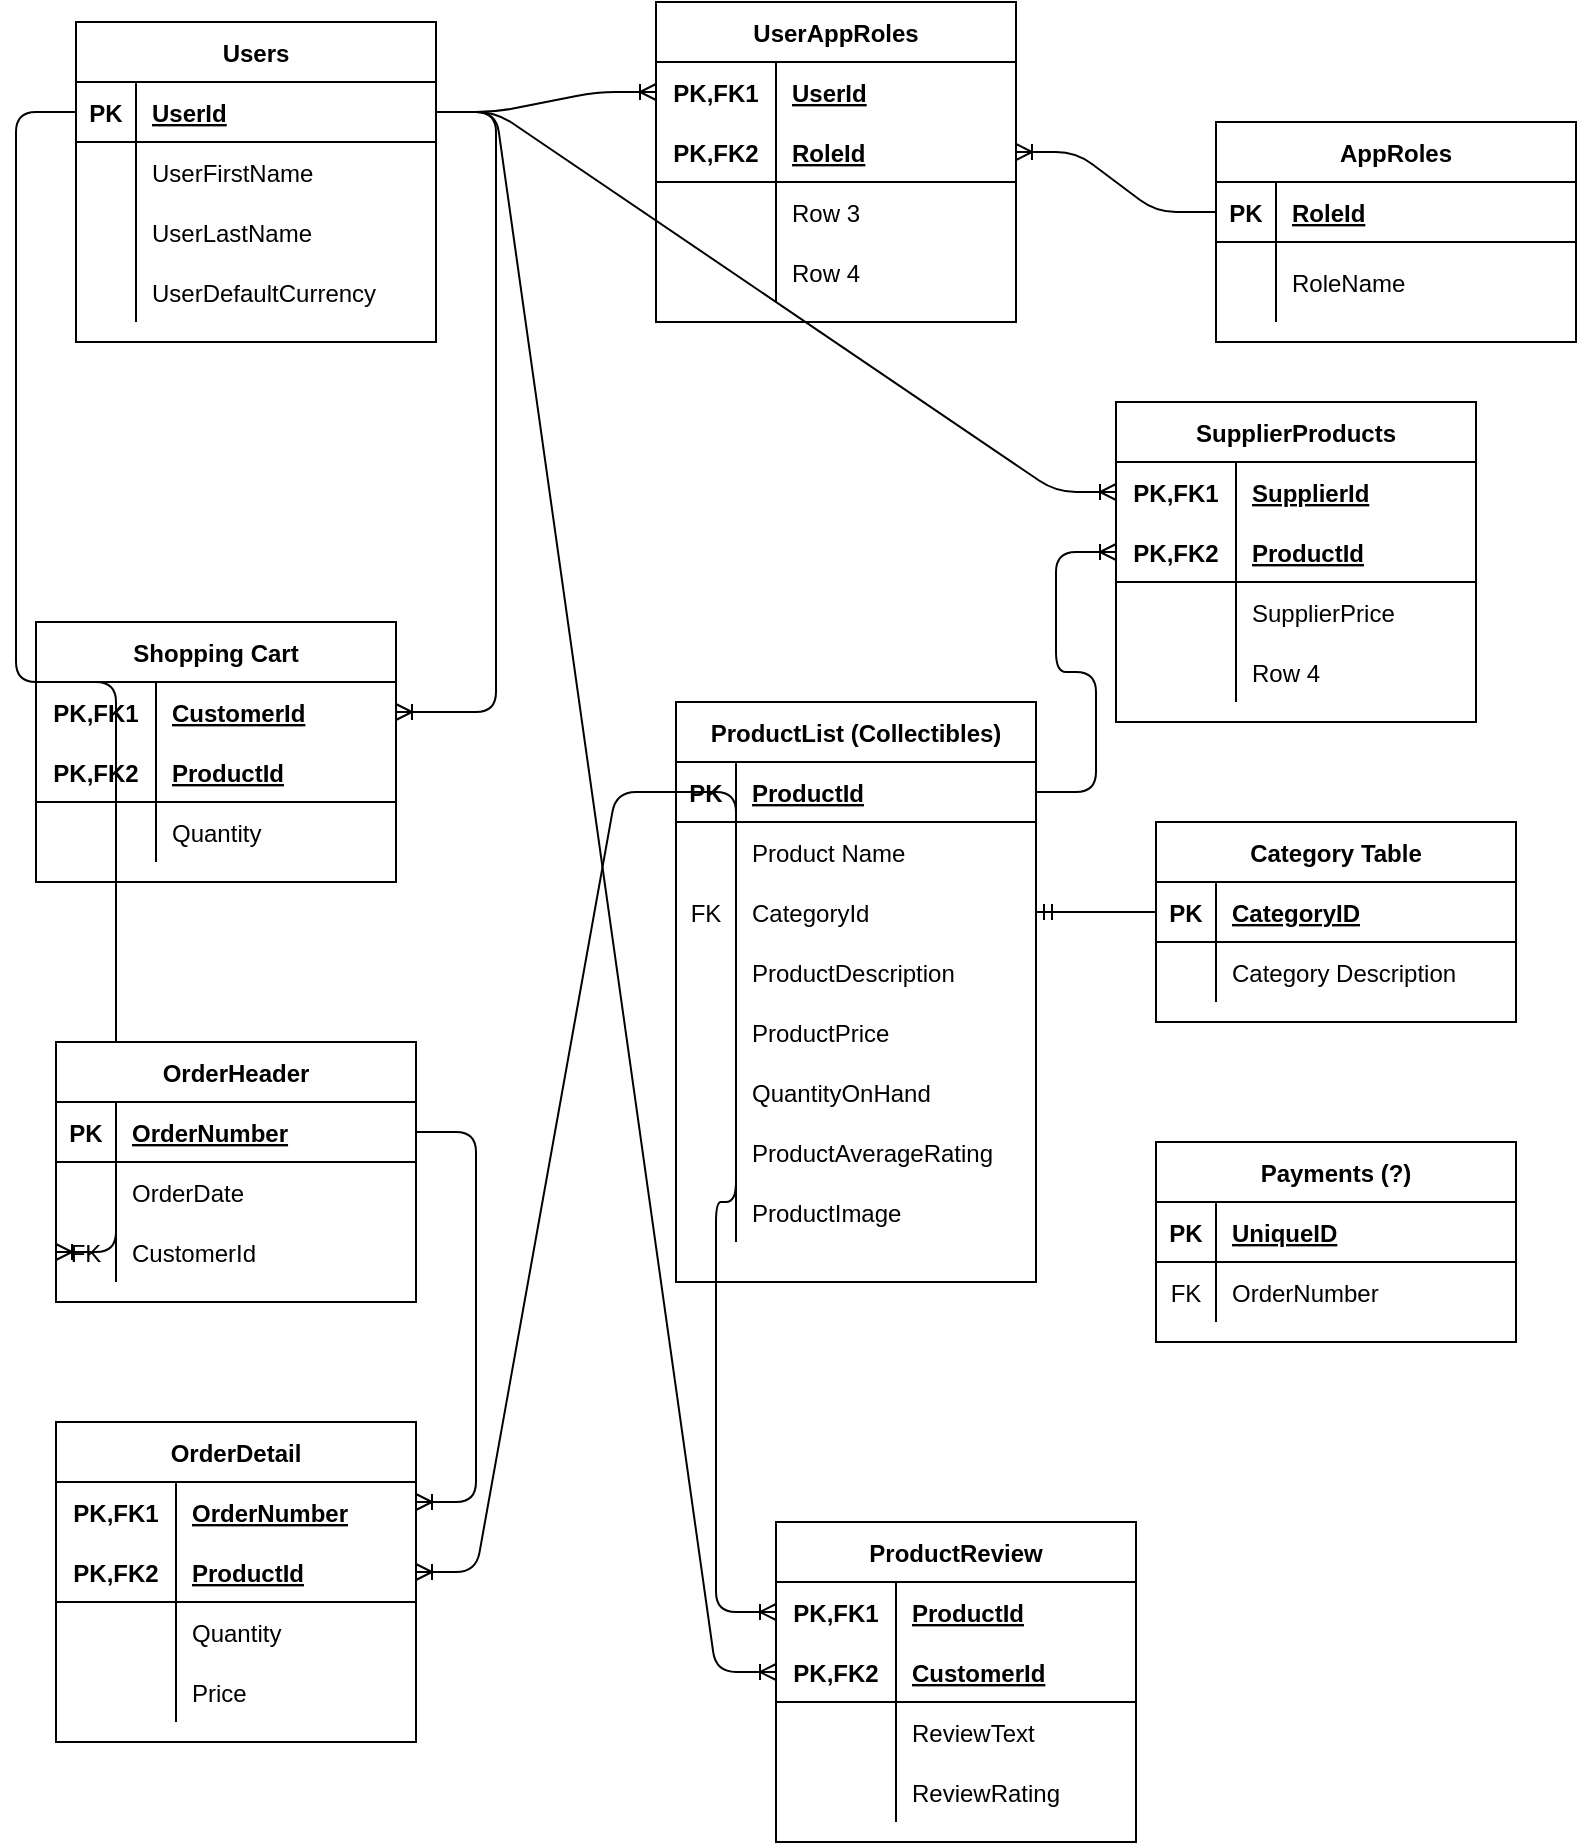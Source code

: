 <mxfile version="14.6.9" type="github">
  <diagram id="R2lEEEUBdFMjLlhIrx00" name="Page-1">
    <mxGraphModel dx="1422" dy="743" grid="1" gridSize="10" guides="1" tooltips="1" connect="1" arrows="1" fold="1" page="1" pageScale="1" pageWidth="850" pageHeight="1100" math="0" shadow="0" extFonts="Permanent Marker^https://fonts.googleapis.com/css?family=Permanent+Marker">
      <root>
        <mxCell id="0" />
        <mxCell id="1" parent="0" />
        <mxCell id="NFMaD7DtVsPuEVlDF0jz-237" value="ProductList (Collectibles)" style="shape=table;startSize=30;container=1;collapsible=1;childLayout=tableLayout;fixedRows=1;rowLines=0;fontStyle=1;align=center;resizeLast=1;" vertex="1" parent="1">
          <mxGeometry x="365" y="430" width="180" height="290" as="geometry" />
        </mxCell>
        <mxCell id="NFMaD7DtVsPuEVlDF0jz-238" value="" style="shape=partialRectangle;collapsible=0;dropTarget=0;pointerEvents=0;fillColor=none;top=0;left=0;bottom=1;right=0;points=[[0,0.5],[1,0.5]];portConstraint=eastwest;" vertex="1" parent="NFMaD7DtVsPuEVlDF0jz-237">
          <mxGeometry y="30" width="180" height="30" as="geometry" />
        </mxCell>
        <mxCell id="NFMaD7DtVsPuEVlDF0jz-239" value="PK" style="shape=partialRectangle;connectable=0;fillColor=none;top=0;left=0;bottom=0;right=0;fontStyle=1;overflow=hidden;" vertex="1" parent="NFMaD7DtVsPuEVlDF0jz-238">
          <mxGeometry width="30" height="30" as="geometry" />
        </mxCell>
        <mxCell id="NFMaD7DtVsPuEVlDF0jz-240" value="ProductId" style="shape=partialRectangle;connectable=0;fillColor=none;top=0;left=0;bottom=0;right=0;align=left;spacingLeft=6;fontStyle=5;overflow=hidden;" vertex="1" parent="NFMaD7DtVsPuEVlDF0jz-238">
          <mxGeometry x="30" width="150" height="30" as="geometry" />
        </mxCell>
        <mxCell id="NFMaD7DtVsPuEVlDF0jz-241" value="" style="shape=partialRectangle;collapsible=0;dropTarget=0;pointerEvents=0;fillColor=none;top=0;left=0;bottom=0;right=0;points=[[0,0.5],[1,0.5]];portConstraint=eastwest;" vertex="1" parent="NFMaD7DtVsPuEVlDF0jz-237">
          <mxGeometry y="60" width="180" height="30" as="geometry" />
        </mxCell>
        <mxCell id="NFMaD7DtVsPuEVlDF0jz-242" value="" style="shape=partialRectangle;connectable=0;fillColor=none;top=0;left=0;bottom=0;right=0;editable=1;overflow=hidden;" vertex="1" parent="NFMaD7DtVsPuEVlDF0jz-241">
          <mxGeometry width="30" height="30" as="geometry" />
        </mxCell>
        <mxCell id="NFMaD7DtVsPuEVlDF0jz-243" value="Product Name" style="shape=partialRectangle;connectable=0;fillColor=none;top=0;left=0;bottom=0;right=0;align=left;spacingLeft=6;overflow=hidden;" vertex="1" parent="NFMaD7DtVsPuEVlDF0jz-241">
          <mxGeometry x="30" width="150" height="30" as="geometry" />
        </mxCell>
        <mxCell id="NFMaD7DtVsPuEVlDF0jz-244" value="" style="shape=partialRectangle;collapsible=0;dropTarget=0;pointerEvents=0;fillColor=none;top=0;left=0;bottom=0;right=0;points=[[0,0.5],[1,0.5]];portConstraint=eastwest;" vertex="1" parent="NFMaD7DtVsPuEVlDF0jz-237">
          <mxGeometry y="90" width="180" height="30" as="geometry" />
        </mxCell>
        <mxCell id="NFMaD7DtVsPuEVlDF0jz-245" value="FK" style="shape=partialRectangle;connectable=0;fillColor=none;top=0;left=0;bottom=0;right=0;editable=1;overflow=hidden;" vertex="1" parent="NFMaD7DtVsPuEVlDF0jz-244">
          <mxGeometry width="30" height="30" as="geometry" />
        </mxCell>
        <mxCell id="NFMaD7DtVsPuEVlDF0jz-246" value="CategoryId" style="shape=partialRectangle;connectable=0;fillColor=none;top=0;left=0;bottom=0;right=0;align=left;spacingLeft=6;overflow=hidden;" vertex="1" parent="NFMaD7DtVsPuEVlDF0jz-244">
          <mxGeometry x="30" width="150" height="30" as="geometry" />
        </mxCell>
        <mxCell id="NFMaD7DtVsPuEVlDF0jz-247" value="" style="shape=partialRectangle;collapsible=0;dropTarget=0;pointerEvents=0;fillColor=none;top=0;left=0;bottom=0;right=0;points=[[0,0.5],[1,0.5]];portConstraint=eastwest;" vertex="1" parent="NFMaD7DtVsPuEVlDF0jz-237">
          <mxGeometry y="120" width="180" height="30" as="geometry" />
        </mxCell>
        <mxCell id="NFMaD7DtVsPuEVlDF0jz-248" value="" style="shape=partialRectangle;connectable=0;fillColor=none;top=0;left=0;bottom=0;right=0;editable=1;overflow=hidden;" vertex="1" parent="NFMaD7DtVsPuEVlDF0jz-247">
          <mxGeometry width="30" height="30" as="geometry" />
        </mxCell>
        <mxCell id="NFMaD7DtVsPuEVlDF0jz-249" value="ProductDescription" style="shape=partialRectangle;connectable=0;fillColor=none;top=0;left=0;bottom=0;right=0;align=left;spacingLeft=6;overflow=hidden;" vertex="1" parent="NFMaD7DtVsPuEVlDF0jz-247">
          <mxGeometry x="30" width="150" height="30" as="geometry" />
        </mxCell>
        <mxCell id="NFMaD7DtVsPuEVlDF0jz-250" value="" style="shape=partialRectangle;collapsible=0;dropTarget=0;pointerEvents=0;fillColor=none;top=0;left=0;bottom=0;right=0;points=[[0,0.5],[1,0.5]];portConstraint=eastwest;" vertex="1" parent="NFMaD7DtVsPuEVlDF0jz-237">
          <mxGeometry y="150" width="180" height="30" as="geometry" />
        </mxCell>
        <mxCell id="NFMaD7DtVsPuEVlDF0jz-251" value="" style="shape=partialRectangle;connectable=0;fillColor=none;top=0;left=0;bottom=0;right=0;editable=1;overflow=hidden;" vertex="1" parent="NFMaD7DtVsPuEVlDF0jz-250">
          <mxGeometry width="30" height="30" as="geometry" />
        </mxCell>
        <mxCell id="NFMaD7DtVsPuEVlDF0jz-252" value="ProductPrice" style="shape=partialRectangle;connectable=0;fillColor=none;top=0;left=0;bottom=0;right=0;align=left;spacingLeft=6;overflow=hidden;" vertex="1" parent="NFMaD7DtVsPuEVlDF0jz-250">
          <mxGeometry x="30" width="150" height="30" as="geometry" />
        </mxCell>
        <mxCell id="NFMaD7DtVsPuEVlDF0jz-253" value="" style="shape=partialRectangle;collapsible=0;dropTarget=0;pointerEvents=0;fillColor=none;top=0;left=0;bottom=0;right=0;points=[[0,0.5],[1,0.5]];portConstraint=eastwest;" vertex="1" parent="NFMaD7DtVsPuEVlDF0jz-237">
          <mxGeometry y="180" width="180" height="30" as="geometry" />
        </mxCell>
        <mxCell id="NFMaD7DtVsPuEVlDF0jz-254" value="" style="shape=partialRectangle;connectable=0;fillColor=none;top=0;left=0;bottom=0;right=0;editable=1;overflow=hidden;" vertex="1" parent="NFMaD7DtVsPuEVlDF0jz-253">
          <mxGeometry width="30" height="30" as="geometry" />
        </mxCell>
        <mxCell id="NFMaD7DtVsPuEVlDF0jz-255" value="QuantityOnHand" style="shape=partialRectangle;connectable=0;fillColor=none;top=0;left=0;bottom=0;right=0;align=left;spacingLeft=6;overflow=hidden;" vertex="1" parent="NFMaD7DtVsPuEVlDF0jz-253">
          <mxGeometry x="30" width="150" height="30" as="geometry" />
        </mxCell>
        <mxCell id="NFMaD7DtVsPuEVlDF0jz-256" value="" style="shape=partialRectangle;collapsible=0;dropTarget=0;pointerEvents=0;fillColor=none;top=0;left=0;bottom=0;right=0;points=[[0,0.5],[1,0.5]];portConstraint=eastwest;" vertex="1" parent="NFMaD7DtVsPuEVlDF0jz-237">
          <mxGeometry y="210" width="180" height="30" as="geometry" />
        </mxCell>
        <mxCell id="NFMaD7DtVsPuEVlDF0jz-257" value="" style="shape=partialRectangle;connectable=0;fillColor=none;top=0;left=0;bottom=0;right=0;editable=1;overflow=hidden;" vertex="1" parent="NFMaD7DtVsPuEVlDF0jz-256">
          <mxGeometry width="30" height="30" as="geometry" />
        </mxCell>
        <mxCell id="NFMaD7DtVsPuEVlDF0jz-258" value="ProductAverageRating" style="shape=partialRectangle;connectable=0;fillColor=none;top=0;left=0;bottom=0;right=0;align=left;spacingLeft=6;overflow=hidden;" vertex="1" parent="NFMaD7DtVsPuEVlDF0jz-256">
          <mxGeometry x="30" width="150" height="30" as="geometry" />
        </mxCell>
        <mxCell id="NFMaD7DtVsPuEVlDF0jz-259" value="" style="shape=partialRectangle;collapsible=0;dropTarget=0;pointerEvents=0;fillColor=none;top=0;left=0;bottom=0;right=0;points=[[0,0.5],[1,0.5]];portConstraint=eastwest;" vertex="1" parent="NFMaD7DtVsPuEVlDF0jz-237">
          <mxGeometry y="240" width="180" height="30" as="geometry" />
        </mxCell>
        <mxCell id="NFMaD7DtVsPuEVlDF0jz-260" value="" style="shape=partialRectangle;connectable=0;fillColor=none;top=0;left=0;bottom=0;right=0;editable=1;overflow=hidden;" vertex="1" parent="NFMaD7DtVsPuEVlDF0jz-259">
          <mxGeometry width="30" height="30" as="geometry" />
        </mxCell>
        <mxCell id="NFMaD7DtVsPuEVlDF0jz-261" value="ProductImage" style="shape=partialRectangle;connectable=0;fillColor=none;top=0;left=0;bottom=0;right=0;align=left;spacingLeft=6;overflow=hidden;" vertex="1" parent="NFMaD7DtVsPuEVlDF0jz-259">
          <mxGeometry x="30" width="150" height="30" as="geometry" />
        </mxCell>
        <mxCell id="NFMaD7DtVsPuEVlDF0jz-262" value="Users" style="shape=table;startSize=30;container=1;collapsible=1;childLayout=tableLayout;fixedRows=1;rowLines=0;fontStyle=1;align=center;resizeLast=1;" vertex="1" parent="1">
          <mxGeometry x="65" y="90" width="180" height="160" as="geometry" />
        </mxCell>
        <mxCell id="NFMaD7DtVsPuEVlDF0jz-263" value="" style="shape=partialRectangle;collapsible=0;dropTarget=0;pointerEvents=0;fillColor=none;top=0;left=0;bottom=1;right=0;points=[[0,0.5],[1,0.5]];portConstraint=eastwest;" vertex="1" parent="NFMaD7DtVsPuEVlDF0jz-262">
          <mxGeometry y="30" width="180" height="30" as="geometry" />
        </mxCell>
        <mxCell id="NFMaD7DtVsPuEVlDF0jz-264" value="PK" style="shape=partialRectangle;connectable=0;fillColor=none;top=0;left=0;bottom=0;right=0;fontStyle=1;overflow=hidden;" vertex="1" parent="NFMaD7DtVsPuEVlDF0jz-263">
          <mxGeometry width="30" height="30" as="geometry" />
        </mxCell>
        <mxCell id="NFMaD7DtVsPuEVlDF0jz-265" value="UserId" style="shape=partialRectangle;connectable=0;fillColor=none;top=0;left=0;bottom=0;right=0;align=left;spacingLeft=6;fontStyle=5;overflow=hidden;" vertex="1" parent="NFMaD7DtVsPuEVlDF0jz-263">
          <mxGeometry x="30" width="150" height="30" as="geometry" />
        </mxCell>
        <mxCell id="NFMaD7DtVsPuEVlDF0jz-266" value="" style="shape=partialRectangle;collapsible=0;dropTarget=0;pointerEvents=0;fillColor=none;top=0;left=0;bottom=0;right=0;points=[[0,0.5],[1,0.5]];portConstraint=eastwest;" vertex="1" parent="NFMaD7DtVsPuEVlDF0jz-262">
          <mxGeometry y="60" width="180" height="30" as="geometry" />
        </mxCell>
        <mxCell id="NFMaD7DtVsPuEVlDF0jz-267" value="" style="shape=partialRectangle;connectable=0;fillColor=none;top=0;left=0;bottom=0;right=0;editable=1;overflow=hidden;" vertex="1" parent="NFMaD7DtVsPuEVlDF0jz-266">
          <mxGeometry width="30" height="30" as="geometry" />
        </mxCell>
        <mxCell id="NFMaD7DtVsPuEVlDF0jz-268" value="UserFirstName" style="shape=partialRectangle;connectable=0;fillColor=none;top=0;left=0;bottom=0;right=0;align=left;spacingLeft=6;overflow=hidden;" vertex="1" parent="NFMaD7DtVsPuEVlDF0jz-266">
          <mxGeometry x="30" width="150" height="30" as="geometry" />
        </mxCell>
        <mxCell id="NFMaD7DtVsPuEVlDF0jz-269" value="" style="shape=partialRectangle;collapsible=0;dropTarget=0;pointerEvents=0;fillColor=none;top=0;left=0;bottom=0;right=0;points=[[0,0.5],[1,0.5]];portConstraint=eastwest;" vertex="1" parent="NFMaD7DtVsPuEVlDF0jz-262">
          <mxGeometry y="90" width="180" height="30" as="geometry" />
        </mxCell>
        <mxCell id="NFMaD7DtVsPuEVlDF0jz-270" value="" style="shape=partialRectangle;connectable=0;fillColor=none;top=0;left=0;bottom=0;right=0;editable=1;overflow=hidden;" vertex="1" parent="NFMaD7DtVsPuEVlDF0jz-269">
          <mxGeometry width="30" height="30" as="geometry" />
        </mxCell>
        <mxCell id="NFMaD7DtVsPuEVlDF0jz-271" value="UserLastName" style="shape=partialRectangle;connectable=0;fillColor=none;top=0;left=0;bottom=0;right=0;align=left;spacingLeft=6;overflow=hidden;" vertex="1" parent="NFMaD7DtVsPuEVlDF0jz-269">
          <mxGeometry x="30" width="150" height="30" as="geometry" />
        </mxCell>
        <mxCell id="NFMaD7DtVsPuEVlDF0jz-272" value="" style="shape=partialRectangle;collapsible=0;dropTarget=0;pointerEvents=0;fillColor=none;top=0;left=0;bottom=0;right=0;points=[[0,0.5],[1,0.5]];portConstraint=eastwest;" vertex="1" parent="NFMaD7DtVsPuEVlDF0jz-262">
          <mxGeometry y="120" width="180" height="30" as="geometry" />
        </mxCell>
        <mxCell id="NFMaD7DtVsPuEVlDF0jz-273" value="" style="shape=partialRectangle;connectable=0;fillColor=none;top=0;left=0;bottom=0;right=0;editable=1;overflow=hidden;" vertex="1" parent="NFMaD7DtVsPuEVlDF0jz-272">
          <mxGeometry width="30" height="30" as="geometry" />
        </mxCell>
        <mxCell id="NFMaD7DtVsPuEVlDF0jz-274" value="UserDefaultCurrency" style="shape=partialRectangle;connectable=0;fillColor=none;top=0;left=0;bottom=0;right=0;align=left;spacingLeft=6;overflow=hidden;" vertex="1" parent="NFMaD7DtVsPuEVlDF0jz-272">
          <mxGeometry x="30" width="150" height="30" as="geometry" />
        </mxCell>
        <mxCell id="NFMaD7DtVsPuEVlDF0jz-275" value="Category Table" style="shape=table;startSize=30;container=1;collapsible=1;childLayout=tableLayout;fixedRows=1;rowLines=0;fontStyle=1;align=center;resizeLast=1;" vertex="1" parent="1">
          <mxGeometry x="605" y="490" width="180" height="100" as="geometry" />
        </mxCell>
        <mxCell id="NFMaD7DtVsPuEVlDF0jz-276" value="" style="shape=partialRectangle;collapsible=0;dropTarget=0;pointerEvents=0;fillColor=none;top=0;left=0;bottom=1;right=0;points=[[0,0.5],[1,0.5]];portConstraint=eastwest;" vertex="1" parent="NFMaD7DtVsPuEVlDF0jz-275">
          <mxGeometry y="30" width="180" height="30" as="geometry" />
        </mxCell>
        <mxCell id="NFMaD7DtVsPuEVlDF0jz-277" value="PK" style="shape=partialRectangle;connectable=0;fillColor=none;top=0;left=0;bottom=0;right=0;fontStyle=1;overflow=hidden;" vertex="1" parent="NFMaD7DtVsPuEVlDF0jz-276">
          <mxGeometry width="30" height="30" as="geometry" />
        </mxCell>
        <mxCell id="NFMaD7DtVsPuEVlDF0jz-278" value="CategoryID" style="shape=partialRectangle;connectable=0;fillColor=none;top=0;left=0;bottom=0;right=0;align=left;spacingLeft=6;fontStyle=5;overflow=hidden;" vertex="1" parent="NFMaD7DtVsPuEVlDF0jz-276">
          <mxGeometry x="30" width="150" height="30" as="geometry" />
        </mxCell>
        <mxCell id="NFMaD7DtVsPuEVlDF0jz-279" value="" style="shape=partialRectangle;collapsible=0;dropTarget=0;pointerEvents=0;fillColor=none;top=0;left=0;bottom=0;right=0;points=[[0,0.5],[1,0.5]];portConstraint=eastwest;" vertex="1" parent="NFMaD7DtVsPuEVlDF0jz-275">
          <mxGeometry y="60" width="180" height="30" as="geometry" />
        </mxCell>
        <mxCell id="NFMaD7DtVsPuEVlDF0jz-280" value="" style="shape=partialRectangle;connectable=0;fillColor=none;top=0;left=0;bottom=0;right=0;editable=1;overflow=hidden;" vertex="1" parent="NFMaD7DtVsPuEVlDF0jz-279">
          <mxGeometry width="30" height="30" as="geometry" />
        </mxCell>
        <mxCell id="NFMaD7DtVsPuEVlDF0jz-281" value="Category Description" style="shape=partialRectangle;connectable=0;fillColor=none;top=0;left=0;bottom=0;right=0;align=left;spacingLeft=6;overflow=hidden;" vertex="1" parent="NFMaD7DtVsPuEVlDF0jz-279">
          <mxGeometry x="30" width="150" height="30" as="geometry" />
        </mxCell>
        <mxCell id="NFMaD7DtVsPuEVlDF0jz-282" value="Payments (?)" style="shape=table;startSize=30;container=1;collapsible=1;childLayout=tableLayout;fixedRows=1;rowLines=0;fontStyle=1;align=center;resizeLast=1;" vertex="1" parent="1">
          <mxGeometry x="605" y="650" width="180" height="100" as="geometry" />
        </mxCell>
        <mxCell id="NFMaD7DtVsPuEVlDF0jz-283" value="" style="shape=partialRectangle;collapsible=0;dropTarget=0;pointerEvents=0;fillColor=none;top=0;left=0;bottom=1;right=0;points=[[0,0.5],[1,0.5]];portConstraint=eastwest;" vertex="1" parent="NFMaD7DtVsPuEVlDF0jz-282">
          <mxGeometry y="30" width="180" height="30" as="geometry" />
        </mxCell>
        <mxCell id="NFMaD7DtVsPuEVlDF0jz-284" value="PK" style="shape=partialRectangle;connectable=0;fillColor=none;top=0;left=0;bottom=0;right=0;fontStyle=1;overflow=hidden;" vertex="1" parent="NFMaD7DtVsPuEVlDF0jz-283">
          <mxGeometry width="30" height="30" as="geometry" />
        </mxCell>
        <mxCell id="NFMaD7DtVsPuEVlDF0jz-285" value="UniqueID" style="shape=partialRectangle;connectable=0;fillColor=none;top=0;left=0;bottom=0;right=0;align=left;spacingLeft=6;fontStyle=5;overflow=hidden;" vertex="1" parent="NFMaD7DtVsPuEVlDF0jz-283">
          <mxGeometry x="30" width="150" height="30" as="geometry" />
        </mxCell>
        <mxCell id="NFMaD7DtVsPuEVlDF0jz-286" value="" style="shape=partialRectangle;collapsible=0;dropTarget=0;pointerEvents=0;fillColor=none;top=0;left=0;bottom=0;right=0;points=[[0,0.5],[1,0.5]];portConstraint=eastwest;" vertex="1" parent="NFMaD7DtVsPuEVlDF0jz-282">
          <mxGeometry y="60" width="180" height="30" as="geometry" />
        </mxCell>
        <mxCell id="NFMaD7DtVsPuEVlDF0jz-287" value="FK" style="shape=partialRectangle;connectable=0;fillColor=none;top=0;left=0;bottom=0;right=0;editable=1;overflow=hidden;" vertex="1" parent="NFMaD7DtVsPuEVlDF0jz-286">
          <mxGeometry width="30" height="30" as="geometry" />
        </mxCell>
        <mxCell id="NFMaD7DtVsPuEVlDF0jz-288" value="OrderNumber" style="shape=partialRectangle;connectable=0;fillColor=none;top=0;left=0;bottom=0;right=0;align=left;spacingLeft=6;overflow=hidden;" vertex="1" parent="NFMaD7DtVsPuEVlDF0jz-286">
          <mxGeometry x="30" width="150" height="30" as="geometry" />
        </mxCell>
        <mxCell id="NFMaD7DtVsPuEVlDF0jz-289" value="SupplierProducts" style="shape=table;startSize=30;container=1;collapsible=1;childLayout=tableLayout;fixedRows=1;rowLines=0;fontStyle=1;align=center;resizeLast=1;" vertex="1" parent="1">
          <mxGeometry x="585" y="280" width="180" height="160" as="geometry" />
        </mxCell>
        <mxCell id="NFMaD7DtVsPuEVlDF0jz-290" value="" style="shape=partialRectangle;collapsible=0;dropTarget=0;pointerEvents=0;fillColor=none;top=0;left=0;bottom=0;right=0;points=[[0,0.5],[1,0.5]];portConstraint=eastwest;" vertex="1" parent="NFMaD7DtVsPuEVlDF0jz-289">
          <mxGeometry y="30" width="180" height="30" as="geometry" />
        </mxCell>
        <mxCell id="NFMaD7DtVsPuEVlDF0jz-291" value="PK,FK1" style="shape=partialRectangle;connectable=0;fillColor=none;top=0;left=0;bottom=0;right=0;fontStyle=1;overflow=hidden;" vertex="1" parent="NFMaD7DtVsPuEVlDF0jz-290">
          <mxGeometry width="60" height="30" as="geometry" />
        </mxCell>
        <mxCell id="NFMaD7DtVsPuEVlDF0jz-292" value="SupplierId" style="shape=partialRectangle;connectable=0;fillColor=none;top=0;left=0;bottom=0;right=0;align=left;spacingLeft=6;fontStyle=5;overflow=hidden;" vertex="1" parent="NFMaD7DtVsPuEVlDF0jz-290">
          <mxGeometry x="60" width="120" height="30" as="geometry" />
        </mxCell>
        <mxCell id="NFMaD7DtVsPuEVlDF0jz-293" value="" style="shape=partialRectangle;collapsible=0;dropTarget=0;pointerEvents=0;fillColor=none;top=0;left=0;bottom=1;right=0;points=[[0,0.5],[1,0.5]];portConstraint=eastwest;" vertex="1" parent="NFMaD7DtVsPuEVlDF0jz-289">
          <mxGeometry y="60" width="180" height="30" as="geometry" />
        </mxCell>
        <mxCell id="NFMaD7DtVsPuEVlDF0jz-294" value="PK,FK2" style="shape=partialRectangle;connectable=0;fillColor=none;top=0;left=0;bottom=0;right=0;fontStyle=1;overflow=hidden;" vertex="1" parent="NFMaD7DtVsPuEVlDF0jz-293">
          <mxGeometry width="60" height="30" as="geometry" />
        </mxCell>
        <mxCell id="NFMaD7DtVsPuEVlDF0jz-295" value="ProductId" style="shape=partialRectangle;connectable=0;fillColor=none;top=0;left=0;bottom=0;right=0;align=left;spacingLeft=6;fontStyle=5;overflow=hidden;" vertex="1" parent="NFMaD7DtVsPuEVlDF0jz-293">
          <mxGeometry x="60" width="120" height="30" as="geometry" />
        </mxCell>
        <mxCell id="NFMaD7DtVsPuEVlDF0jz-296" value="" style="shape=partialRectangle;collapsible=0;dropTarget=0;pointerEvents=0;fillColor=none;top=0;left=0;bottom=0;right=0;points=[[0,0.5],[1,0.5]];portConstraint=eastwest;" vertex="1" parent="NFMaD7DtVsPuEVlDF0jz-289">
          <mxGeometry y="90" width="180" height="30" as="geometry" />
        </mxCell>
        <mxCell id="NFMaD7DtVsPuEVlDF0jz-297" value="" style="shape=partialRectangle;connectable=0;fillColor=none;top=0;left=0;bottom=0;right=0;editable=1;overflow=hidden;" vertex="1" parent="NFMaD7DtVsPuEVlDF0jz-296">
          <mxGeometry width="60" height="30" as="geometry" />
        </mxCell>
        <mxCell id="NFMaD7DtVsPuEVlDF0jz-298" value="SupplierPrice" style="shape=partialRectangle;connectable=0;fillColor=none;top=0;left=0;bottom=0;right=0;align=left;spacingLeft=6;overflow=hidden;" vertex="1" parent="NFMaD7DtVsPuEVlDF0jz-296">
          <mxGeometry x="60" width="120" height="30" as="geometry" />
        </mxCell>
        <mxCell id="NFMaD7DtVsPuEVlDF0jz-299" value="" style="shape=partialRectangle;collapsible=0;dropTarget=0;pointerEvents=0;fillColor=none;top=0;left=0;bottom=0;right=0;points=[[0,0.5],[1,0.5]];portConstraint=eastwest;" vertex="1" parent="NFMaD7DtVsPuEVlDF0jz-289">
          <mxGeometry y="120" width="180" height="30" as="geometry" />
        </mxCell>
        <mxCell id="NFMaD7DtVsPuEVlDF0jz-300" value="" style="shape=partialRectangle;connectable=0;fillColor=none;top=0;left=0;bottom=0;right=0;editable=1;overflow=hidden;" vertex="1" parent="NFMaD7DtVsPuEVlDF0jz-299">
          <mxGeometry width="60" height="30" as="geometry" />
        </mxCell>
        <mxCell id="NFMaD7DtVsPuEVlDF0jz-301" value="Row 4" style="shape=partialRectangle;connectable=0;fillColor=none;top=0;left=0;bottom=0;right=0;align=left;spacingLeft=6;overflow=hidden;" vertex="1" parent="NFMaD7DtVsPuEVlDF0jz-299">
          <mxGeometry x="60" width="120" height="30" as="geometry" />
        </mxCell>
        <mxCell id="NFMaD7DtVsPuEVlDF0jz-302" value="Shopping Cart" style="shape=table;startSize=30;container=1;collapsible=1;childLayout=tableLayout;fixedRows=1;rowLines=0;fontStyle=1;align=center;resizeLast=1;" vertex="1" parent="1">
          <mxGeometry x="45" y="390" width="180" height="130" as="geometry" />
        </mxCell>
        <mxCell id="NFMaD7DtVsPuEVlDF0jz-303" value="" style="shape=partialRectangle;collapsible=0;dropTarget=0;pointerEvents=0;fillColor=none;top=0;left=0;bottom=0;right=0;points=[[0,0.5],[1,0.5]];portConstraint=eastwest;" vertex="1" parent="NFMaD7DtVsPuEVlDF0jz-302">
          <mxGeometry y="30" width="180" height="30" as="geometry" />
        </mxCell>
        <mxCell id="NFMaD7DtVsPuEVlDF0jz-304" value="PK,FK1" style="shape=partialRectangle;connectable=0;fillColor=none;top=0;left=0;bottom=0;right=0;fontStyle=1;overflow=hidden;" vertex="1" parent="NFMaD7DtVsPuEVlDF0jz-303">
          <mxGeometry width="60" height="30" as="geometry" />
        </mxCell>
        <mxCell id="NFMaD7DtVsPuEVlDF0jz-305" value="CustomerId" style="shape=partialRectangle;connectable=0;fillColor=none;top=0;left=0;bottom=0;right=0;align=left;spacingLeft=6;fontStyle=5;overflow=hidden;" vertex="1" parent="NFMaD7DtVsPuEVlDF0jz-303">
          <mxGeometry x="60" width="120" height="30" as="geometry" />
        </mxCell>
        <mxCell id="NFMaD7DtVsPuEVlDF0jz-306" value="" style="shape=partialRectangle;collapsible=0;dropTarget=0;pointerEvents=0;fillColor=none;top=0;left=0;bottom=1;right=0;points=[[0,0.5],[1,0.5]];portConstraint=eastwest;" vertex="1" parent="NFMaD7DtVsPuEVlDF0jz-302">
          <mxGeometry y="60" width="180" height="30" as="geometry" />
        </mxCell>
        <mxCell id="NFMaD7DtVsPuEVlDF0jz-307" value="PK,FK2" style="shape=partialRectangle;connectable=0;fillColor=none;top=0;left=0;bottom=0;right=0;fontStyle=1;overflow=hidden;" vertex="1" parent="NFMaD7DtVsPuEVlDF0jz-306">
          <mxGeometry width="60" height="30" as="geometry" />
        </mxCell>
        <mxCell id="NFMaD7DtVsPuEVlDF0jz-308" value="ProductId" style="shape=partialRectangle;connectable=0;fillColor=none;top=0;left=0;bottom=0;right=0;align=left;spacingLeft=6;fontStyle=5;overflow=hidden;" vertex="1" parent="NFMaD7DtVsPuEVlDF0jz-306">
          <mxGeometry x="60" width="120" height="30" as="geometry" />
        </mxCell>
        <mxCell id="NFMaD7DtVsPuEVlDF0jz-309" value="" style="shape=partialRectangle;collapsible=0;dropTarget=0;pointerEvents=0;fillColor=none;top=0;left=0;bottom=0;right=0;points=[[0,0.5],[1,0.5]];portConstraint=eastwest;" vertex="1" parent="NFMaD7DtVsPuEVlDF0jz-302">
          <mxGeometry y="90" width="180" height="30" as="geometry" />
        </mxCell>
        <mxCell id="NFMaD7DtVsPuEVlDF0jz-310" value="" style="shape=partialRectangle;connectable=0;fillColor=none;top=0;left=0;bottom=0;right=0;editable=1;overflow=hidden;" vertex="1" parent="NFMaD7DtVsPuEVlDF0jz-309">
          <mxGeometry width="60" height="30" as="geometry" />
        </mxCell>
        <mxCell id="NFMaD7DtVsPuEVlDF0jz-311" value="Quantity" style="shape=partialRectangle;connectable=0;fillColor=none;top=0;left=0;bottom=0;right=0;align=left;spacingLeft=6;overflow=hidden;" vertex="1" parent="NFMaD7DtVsPuEVlDF0jz-309">
          <mxGeometry x="60" width="120" height="30" as="geometry" />
        </mxCell>
        <mxCell id="NFMaD7DtVsPuEVlDF0jz-312" value="ProductReview" style="shape=table;startSize=30;container=1;collapsible=1;childLayout=tableLayout;fixedRows=1;rowLines=0;fontStyle=1;align=center;resizeLast=1;" vertex="1" parent="1">
          <mxGeometry x="415" y="840" width="180" height="160" as="geometry" />
        </mxCell>
        <mxCell id="NFMaD7DtVsPuEVlDF0jz-313" value="" style="shape=partialRectangle;collapsible=0;dropTarget=0;pointerEvents=0;fillColor=none;top=0;left=0;bottom=0;right=0;points=[[0,0.5],[1,0.5]];portConstraint=eastwest;" vertex="1" parent="NFMaD7DtVsPuEVlDF0jz-312">
          <mxGeometry y="30" width="180" height="30" as="geometry" />
        </mxCell>
        <mxCell id="NFMaD7DtVsPuEVlDF0jz-314" value="PK,FK1" style="shape=partialRectangle;connectable=0;fillColor=none;top=0;left=0;bottom=0;right=0;fontStyle=1;overflow=hidden;" vertex="1" parent="NFMaD7DtVsPuEVlDF0jz-313">
          <mxGeometry width="60" height="30" as="geometry" />
        </mxCell>
        <mxCell id="NFMaD7DtVsPuEVlDF0jz-315" value="ProductId" style="shape=partialRectangle;connectable=0;fillColor=none;top=0;left=0;bottom=0;right=0;align=left;spacingLeft=6;fontStyle=5;overflow=hidden;" vertex="1" parent="NFMaD7DtVsPuEVlDF0jz-313">
          <mxGeometry x="60" width="120" height="30" as="geometry" />
        </mxCell>
        <mxCell id="NFMaD7DtVsPuEVlDF0jz-316" value="" style="shape=partialRectangle;collapsible=0;dropTarget=0;pointerEvents=0;fillColor=none;top=0;left=0;bottom=1;right=0;points=[[0,0.5],[1,0.5]];portConstraint=eastwest;" vertex="1" parent="NFMaD7DtVsPuEVlDF0jz-312">
          <mxGeometry y="60" width="180" height="30" as="geometry" />
        </mxCell>
        <mxCell id="NFMaD7DtVsPuEVlDF0jz-317" value="PK,FK2" style="shape=partialRectangle;connectable=0;fillColor=none;top=0;left=0;bottom=0;right=0;fontStyle=1;overflow=hidden;" vertex="1" parent="NFMaD7DtVsPuEVlDF0jz-316">
          <mxGeometry width="60" height="30" as="geometry" />
        </mxCell>
        <mxCell id="NFMaD7DtVsPuEVlDF0jz-318" value="CustomerId" style="shape=partialRectangle;connectable=0;fillColor=none;top=0;left=0;bottom=0;right=0;align=left;spacingLeft=6;fontStyle=5;overflow=hidden;" vertex="1" parent="NFMaD7DtVsPuEVlDF0jz-316">
          <mxGeometry x="60" width="120" height="30" as="geometry" />
        </mxCell>
        <mxCell id="NFMaD7DtVsPuEVlDF0jz-319" value="" style="shape=partialRectangle;collapsible=0;dropTarget=0;pointerEvents=0;fillColor=none;top=0;left=0;bottom=0;right=0;points=[[0,0.5],[1,0.5]];portConstraint=eastwest;" vertex="1" parent="NFMaD7DtVsPuEVlDF0jz-312">
          <mxGeometry y="90" width="180" height="30" as="geometry" />
        </mxCell>
        <mxCell id="NFMaD7DtVsPuEVlDF0jz-320" value="" style="shape=partialRectangle;connectable=0;fillColor=none;top=0;left=0;bottom=0;right=0;editable=1;overflow=hidden;" vertex="1" parent="NFMaD7DtVsPuEVlDF0jz-319">
          <mxGeometry width="60" height="30" as="geometry" />
        </mxCell>
        <mxCell id="NFMaD7DtVsPuEVlDF0jz-321" value="ReviewText" style="shape=partialRectangle;connectable=0;fillColor=none;top=0;left=0;bottom=0;right=0;align=left;spacingLeft=6;overflow=hidden;" vertex="1" parent="NFMaD7DtVsPuEVlDF0jz-319">
          <mxGeometry x="60" width="120" height="30" as="geometry" />
        </mxCell>
        <mxCell id="NFMaD7DtVsPuEVlDF0jz-322" value="" style="shape=partialRectangle;collapsible=0;dropTarget=0;pointerEvents=0;fillColor=none;top=0;left=0;bottom=0;right=0;points=[[0,0.5],[1,0.5]];portConstraint=eastwest;" vertex="1" parent="NFMaD7DtVsPuEVlDF0jz-312">
          <mxGeometry y="120" width="180" height="30" as="geometry" />
        </mxCell>
        <mxCell id="NFMaD7DtVsPuEVlDF0jz-323" value="" style="shape=partialRectangle;connectable=0;fillColor=none;top=0;left=0;bottom=0;right=0;editable=1;overflow=hidden;" vertex="1" parent="NFMaD7DtVsPuEVlDF0jz-322">
          <mxGeometry width="60" height="30" as="geometry" />
        </mxCell>
        <mxCell id="NFMaD7DtVsPuEVlDF0jz-324" value="ReviewRating" style="shape=partialRectangle;connectable=0;fillColor=none;top=0;left=0;bottom=0;right=0;align=left;spacingLeft=6;overflow=hidden;" vertex="1" parent="NFMaD7DtVsPuEVlDF0jz-322">
          <mxGeometry x="60" width="120" height="30" as="geometry" />
        </mxCell>
        <mxCell id="NFMaD7DtVsPuEVlDF0jz-325" value="UserAppRoles" style="shape=table;startSize=30;container=1;collapsible=1;childLayout=tableLayout;fixedRows=1;rowLines=0;fontStyle=1;align=center;resizeLast=1;" vertex="1" parent="1">
          <mxGeometry x="355" y="80" width="180" height="160" as="geometry" />
        </mxCell>
        <mxCell id="NFMaD7DtVsPuEVlDF0jz-326" value="" style="shape=partialRectangle;collapsible=0;dropTarget=0;pointerEvents=0;fillColor=none;top=0;left=0;bottom=0;right=0;points=[[0,0.5],[1,0.5]];portConstraint=eastwest;" vertex="1" parent="NFMaD7DtVsPuEVlDF0jz-325">
          <mxGeometry y="30" width="180" height="30" as="geometry" />
        </mxCell>
        <mxCell id="NFMaD7DtVsPuEVlDF0jz-327" value="PK,FK1" style="shape=partialRectangle;connectable=0;fillColor=none;top=0;left=0;bottom=0;right=0;fontStyle=1;overflow=hidden;" vertex="1" parent="NFMaD7DtVsPuEVlDF0jz-326">
          <mxGeometry width="60" height="30" as="geometry" />
        </mxCell>
        <mxCell id="NFMaD7DtVsPuEVlDF0jz-328" value="UserId" style="shape=partialRectangle;connectable=0;fillColor=none;top=0;left=0;bottom=0;right=0;align=left;spacingLeft=6;fontStyle=5;overflow=hidden;" vertex="1" parent="NFMaD7DtVsPuEVlDF0jz-326">
          <mxGeometry x="60" width="120" height="30" as="geometry" />
        </mxCell>
        <mxCell id="NFMaD7DtVsPuEVlDF0jz-329" value="" style="shape=partialRectangle;collapsible=0;dropTarget=0;pointerEvents=0;fillColor=none;top=0;left=0;bottom=1;right=0;points=[[0,0.5],[1,0.5]];portConstraint=eastwest;" vertex="1" parent="NFMaD7DtVsPuEVlDF0jz-325">
          <mxGeometry y="60" width="180" height="30" as="geometry" />
        </mxCell>
        <mxCell id="NFMaD7DtVsPuEVlDF0jz-330" value="PK,FK2" style="shape=partialRectangle;connectable=0;fillColor=none;top=0;left=0;bottom=0;right=0;fontStyle=1;overflow=hidden;" vertex="1" parent="NFMaD7DtVsPuEVlDF0jz-329">
          <mxGeometry width="60" height="30" as="geometry" />
        </mxCell>
        <mxCell id="NFMaD7DtVsPuEVlDF0jz-331" value="RoleId" style="shape=partialRectangle;connectable=0;fillColor=none;top=0;left=0;bottom=0;right=0;align=left;spacingLeft=6;fontStyle=5;overflow=hidden;" vertex="1" parent="NFMaD7DtVsPuEVlDF0jz-329">
          <mxGeometry x="60" width="120" height="30" as="geometry" />
        </mxCell>
        <mxCell id="NFMaD7DtVsPuEVlDF0jz-332" value="" style="shape=partialRectangle;collapsible=0;dropTarget=0;pointerEvents=0;fillColor=none;top=0;left=0;bottom=0;right=0;points=[[0,0.5],[1,0.5]];portConstraint=eastwest;" vertex="1" parent="NFMaD7DtVsPuEVlDF0jz-325">
          <mxGeometry y="90" width="180" height="30" as="geometry" />
        </mxCell>
        <mxCell id="NFMaD7DtVsPuEVlDF0jz-333" value="" style="shape=partialRectangle;connectable=0;fillColor=none;top=0;left=0;bottom=0;right=0;editable=1;overflow=hidden;" vertex="1" parent="NFMaD7DtVsPuEVlDF0jz-332">
          <mxGeometry width="60" height="30" as="geometry" />
        </mxCell>
        <mxCell id="NFMaD7DtVsPuEVlDF0jz-334" value="Row 3" style="shape=partialRectangle;connectable=0;fillColor=none;top=0;left=0;bottom=0;right=0;align=left;spacingLeft=6;overflow=hidden;" vertex="1" parent="NFMaD7DtVsPuEVlDF0jz-332">
          <mxGeometry x="60" width="120" height="30" as="geometry" />
        </mxCell>
        <mxCell id="NFMaD7DtVsPuEVlDF0jz-335" value="" style="shape=partialRectangle;collapsible=0;dropTarget=0;pointerEvents=0;fillColor=none;top=0;left=0;bottom=0;right=0;points=[[0,0.5],[1,0.5]];portConstraint=eastwest;" vertex="1" parent="NFMaD7DtVsPuEVlDF0jz-325">
          <mxGeometry y="120" width="180" height="30" as="geometry" />
        </mxCell>
        <mxCell id="NFMaD7DtVsPuEVlDF0jz-336" value="" style="shape=partialRectangle;connectable=0;fillColor=none;top=0;left=0;bottom=0;right=0;editable=1;overflow=hidden;" vertex="1" parent="NFMaD7DtVsPuEVlDF0jz-335">
          <mxGeometry width="60" height="30" as="geometry" />
        </mxCell>
        <mxCell id="NFMaD7DtVsPuEVlDF0jz-337" value="Row 4" style="shape=partialRectangle;connectable=0;fillColor=none;top=0;left=0;bottom=0;right=0;align=left;spacingLeft=6;overflow=hidden;" vertex="1" parent="NFMaD7DtVsPuEVlDF0jz-335">
          <mxGeometry x="60" width="120" height="30" as="geometry" />
        </mxCell>
        <mxCell id="NFMaD7DtVsPuEVlDF0jz-338" value="AppRoles" style="shape=table;startSize=30;container=1;collapsible=1;childLayout=tableLayout;fixedRows=1;rowLines=0;fontStyle=1;align=center;resizeLast=1;" vertex="1" parent="1">
          <mxGeometry x="635" y="140" width="180" height="110" as="geometry" />
        </mxCell>
        <mxCell id="NFMaD7DtVsPuEVlDF0jz-339" value="" style="shape=partialRectangle;collapsible=0;dropTarget=0;pointerEvents=0;fillColor=none;top=0;left=0;bottom=1;right=0;points=[[0,0.5],[1,0.5]];portConstraint=eastwest;" vertex="1" parent="NFMaD7DtVsPuEVlDF0jz-338">
          <mxGeometry y="30" width="180" height="30" as="geometry" />
        </mxCell>
        <mxCell id="NFMaD7DtVsPuEVlDF0jz-340" value="PK" style="shape=partialRectangle;connectable=0;fillColor=none;top=0;left=0;bottom=0;right=0;fontStyle=1;overflow=hidden;" vertex="1" parent="NFMaD7DtVsPuEVlDF0jz-339">
          <mxGeometry width="30" height="30" as="geometry" />
        </mxCell>
        <mxCell id="NFMaD7DtVsPuEVlDF0jz-341" value="RoleId" style="shape=partialRectangle;connectable=0;fillColor=none;top=0;left=0;bottom=0;right=0;align=left;spacingLeft=6;fontStyle=5;overflow=hidden;" vertex="1" parent="NFMaD7DtVsPuEVlDF0jz-339">
          <mxGeometry x="30" width="150" height="30" as="geometry" />
        </mxCell>
        <mxCell id="NFMaD7DtVsPuEVlDF0jz-342" value="" style="shape=partialRectangle;collapsible=0;dropTarget=0;pointerEvents=0;fillColor=none;top=0;left=0;bottom=0;right=0;points=[[0,0.5],[1,0.5]];portConstraint=eastwest;" vertex="1" parent="NFMaD7DtVsPuEVlDF0jz-338">
          <mxGeometry y="60" width="180" height="40" as="geometry" />
        </mxCell>
        <mxCell id="NFMaD7DtVsPuEVlDF0jz-343" value="" style="shape=partialRectangle;connectable=0;fillColor=none;top=0;left=0;bottom=0;right=0;editable=1;overflow=hidden;" vertex="1" parent="NFMaD7DtVsPuEVlDF0jz-342">
          <mxGeometry width="30" height="40" as="geometry" />
        </mxCell>
        <mxCell id="NFMaD7DtVsPuEVlDF0jz-344" value="RoleName" style="shape=partialRectangle;connectable=0;fillColor=none;top=0;left=0;bottom=0;right=0;align=left;spacingLeft=6;overflow=hidden;" vertex="1" parent="NFMaD7DtVsPuEVlDF0jz-342">
          <mxGeometry x="30" width="150" height="40" as="geometry" />
        </mxCell>
        <mxCell id="NFMaD7DtVsPuEVlDF0jz-345" value="" style="edgeStyle=entityRelationEdgeStyle;fontSize=12;html=1;endArrow=ERoneToMany;exitX=1;exitY=0.5;exitDx=0;exitDy=0;entryX=0;entryY=0.5;entryDx=0;entryDy=0;" edge="1" parent="1" source="NFMaD7DtVsPuEVlDF0jz-263" target="NFMaD7DtVsPuEVlDF0jz-326">
          <mxGeometry width="100" height="100" relative="1" as="geometry">
            <mxPoint x="34" y="45" as="sourcePoint" />
            <mxPoint x="34" y="245" as="targetPoint" />
          </mxGeometry>
        </mxCell>
        <mxCell id="NFMaD7DtVsPuEVlDF0jz-346" value="" style="edgeStyle=entityRelationEdgeStyle;fontSize=12;html=1;endArrow=ERoneToMany;exitX=0;exitY=0.5;exitDx=0;exitDy=0;entryX=1;entryY=0.5;entryDx=0;entryDy=0;" edge="1" parent="1" source="NFMaD7DtVsPuEVlDF0jz-339" target="NFMaD7DtVsPuEVlDF0jz-329">
          <mxGeometry width="100" height="100" relative="1" as="geometry">
            <mxPoint x="285" y="290" as="sourcePoint" />
            <mxPoint x="385" y="190" as="targetPoint" />
          </mxGeometry>
        </mxCell>
        <mxCell id="NFMaD7DtVsPuEVlDF0jz-347" value="" style="edgeStyle=entityRelationEdgeStyle;fontSize=12;html=1;endArrow=ERoneToMany;" edge="1" parent="1" source="NFMaD7DtVsPuEVlDF0jz-263" target="NFMaD7DtVsPuEVlDF0jz-303">
          <mxGeometry width="100" height="100" relative="1" as="geometry">
            <mxPoint x="315" y="400" as="sourcePoint" />
            <mxPoint x="415" y="300" as="targetPoint" />
          </mxGeometry>
        </mxCell>
        <mxCell id="NFMaD7DtVsPuEVlDF0jz-348" value="" style="edgeStyle=entityRelationEdgeStyle;fontSize=12;html=1;endArrow=ERoneToMany;exitX=1;exitY=0.5;exitDx=0;exitDy=0;entryX=0;entryY=0.5;entryDx=0;entryDy=0;" edge="1" parent="1" source="NFMaD7DtVsPuEVlDF0jz-263" target="NFMaD7DtVsPuEVlDF0jz-290">
          <mxGeometry width="100" height="100" relative="1" as="geometry">
            <mxPoint x="315" y="500" as="sourcePoint" />
            <mxPoint x="415" y="400" as="targetPoint" />
          </mxGeometry>
        </mxCell>
        <mxCell id="NFMaD7DtVsPuEVlDF0jz-349" value="" style="edgeStyle=entityRelationEdgeStyle;fontSize=12;html=1;endArrow=ERoneToMany;exitX=1;exitY=0.5;exitDx=0;exitDy=0;entryX=0;entryY=0.5;entryDx=0;entryDy=0;" edge="1" parent="1" source="NFMaD7DtVsPuEVlDF0jz-238" target="NFMaD7DtVsPuEVlDF0jz-293">
          <mxGeometry width="100" height="100" relative="1" as="geometry">
            <mxPoint x="315" y="500" as="sourcePoint" />
            <mxPoint x="415" y="400" as="targetPoint" />
          </mxGeometry>
        </mxCell>
        <mxCell id="NFMaD7DtVsPuEVlDF0jz-350" value="" style="edgeStyle=entityRelationEdgeStyle;fontSize=12;html=1;endArrow=ERmandOne;exitX=0;exitY=0.5;exitDx=0;exitDy=0;entryX=1;entryY=0.5;entryDx=0;entryDy=0;" edge="1" parent="1" source="NFMaD7DtVsPuEVlDF0jz-276" target="NFMaD7DtVsPuEVlDF0jz-244">
          <mxGeometry width="100" height="100" relative="1" as="geometry">
            <mxPoint x="575" y="700" as="sourcePoint" />
            <mxPoint x="675" y="600" as="targetPoint" />
          </mxGeometry>
        </mxCell>
        <mxCell id="NFMaD7DtVsPuEVlDF0jz-351" value="" style="edgeStyle=entityRelationEdgeStyle;fontSize=12;html=1;endArrow=ERoneToMany;entryX=0;entryY=0.5;entryDx=0;entryDy=0;exitX=1;exitY=0.5;exitDx=0;exitDy=0;" edge="1" parent="1" source="NFMaD7DtVsPuEVlDF0jz-263" target="NFMaD7DtVsPuEVlDF0jz-316">
          <mxGeometry width="100" height="100" relative="1" as="geometry">
            <mxPoint x="245" y="140" as="sourcePoint" />
            <mxPoint x="285" y="620" as="targetPoint" />
          </mxGeometry>
        </mxCell>
        <mxCell id="NFMaD7DtVsPuEVlDF0jz-352" value="" style="edgeStyle=entityRelationEdgeStyle;fontSize=12;html=1;endArrow=ERoneToMany;exitX=0;exitY=0.5;exitDx=0;exitDy=0;entryX=0;entryY=0.5;entryDx=0;entryDy=0;" edge="1" parent="1" source="NFMaD7DtVsPuEVlDF0jz-238" target="NFMaD7DtVsPuEVlDF0jz-313">
          <mxGeometry width="100" height="100" relative="1" as="geometry">
            <mxPoint x="315" y="700" as="sourcePoint" />
            <mxPoint x="415" y="600" as="targetPoint" />
          </mxGeometry>
        </mxCell>
        <mxCell id="NFMaD7DtVsPuEVlDF0jz-353" value="" style="edgeStyle=entityRelationEdgeStyle;fontSize=12;html=1;endArrow=ERoneToMany;exitX=0;exitY=0.5;exitDx=0;exitDy=0;entryX=0;entryY=0.5;entryDx=0;entryDy=0;" edge="1" parent="1" source="NFMaD7DtVsPuEVlDF0jz-263" target="NFMaD7DtVsPuEVlDF0jz-361">
          <mxGeometry width="100" height="100" relative="1" as="geometry">
            <mxPoint x="5" y="390" as="sourcePoint" />
            <mxPoint x="30" y="725" as="targetPoint" />
          </mxGeometry>
        </mxCell>
        <mxCell id="NFMaD7DtVsPuEVlDF0jz-354" value="OrderHeader" style="shape=table;startSize=30;container=1;collapsible=1;childLayout=tableLayout;fixedRows=1;rowLines=0;fontStyle=1;align=center;resizeLast=1;" vertex="1" parent="1">
          <mxGeometry x="55" y="600" width="180" height="130" as="geometry" />
        </mxCell>
        <mxCell id="NFMaD7DtVsPuEVlDF0jz-355" value="" style="shape=partialRectangle;collapsible=0;dropTarget=0;pointerEvents=0;fillColor=none;top=0;left=0;bottom=1;right=0;points=[[0,0.5],[1,0.5]];portConstraint=eastwest;" vertex="1" parent="NFMaD7DtVsPuEVlDF0jz-354">
          <mxGeometry y="30" width="180" height="30" as="geometry" />
        </mxCell>
        <mxCell id="NFMaD7DtVsPuEVlDF0jz-356" value="PK" style="shape=partialRectangle;connectable=0;fillColor=none;top=0;left=0;bottom=0;right=0;fontStyle=1;overflow=hidden;" vertex="1" parent="NFMaD7DtVsPuEVlDF0jz-355">
          <mxGeometry width="30" height="30" as="geometry" />
        </mxCell>
        <mxCell id="NFMaD7DtVsPuEVlDF0jz-357" value="OrderNumber" style="shape=partialRectangle;connectable=0;fillColor=none;top=0;left=0;bottom=0;right=0;align=left;spacingLeft=6;fontStyle=5;overflow=hidden;" vertex="1" parent="NFMaD7DtVsPuEVlDF0jz-355">
          <mxGeometry x="30" width="150" height="30" as="geometry" />
        </mxCell>
        <mxCell id="NFMaD7DtVsPuEVlDF0jz-358" value="" style="shape=partialRectangle;collapsible=0;dropTarget=0;pointerEvents=0;fillColor=none;top=0;left=0;bottom=0;right=0;points=[[0,0.5],[1,0.5]];portConstraint=eastwest;" vertex="1" parent="NFMaD7DtVsPuEVlDF0jz-354">
          <mxGeometry y="60" width="180" height="30" as="geometry" />
        </mxCell>
        <mxCell id="NFMaD7DtVsPuEVlDF0jz-359" value="" style="shape=partialRectangle;connectable=0;fillColor=none;top=0;left=0;bottom=0;right=0;editable=1;overflow=hidden;" vertex="1" parent="NFMaD7DtVsPuEVlDF0jz-358">
          <mxGeometry width="30" height="30" as="geometry" />
        </mxCell>
        <mxCell id="NFMaD7DtVsPuEVlDF0jz-360" value="OrderDate" style="shape=partialRectangle;connectable=0;fillColor=none;top=0;left=0;bottom=0;right=0;align=left;spacingLeft=6;overflow=hidden;" vertex="1" parent="NFMaD7DtVsPuEVlDF0jz-358">
          <mxGeometry x="30" width="150" height="30" as="geometry" />
        </mxCell>
        <mxCell id="NFMaD7DtVsPuEVlDF0jz-361" value="" style="shape=partialRectangle;collapsible=0;dropTarget=0;pointerEvents=0;fillColor=none;top=0;left=0;bottom=0;right=0;points=[[0,0.5],[1,0.5]];portConstraint=eastwest;" vertex="1" parent="NFMaD7DtVsPuEVlDF0jz-354">
          <mxGeometry y="90" width="180" height="30" as="geometry" />
        </mxCell>
        <mxCell id="NFMaD7DtVsPuEVlDF0jz-362" value="FK" style="shape=partialRectangle;connectable=0;fillColor=none;top=0;left=0;bottom=0;right=0;editable=1;overflow=hidden;" vertex="1" parent="NFMaD7DtVsPuEVlDF0jz-361">
          <mxGeometry width="30" height="30" as="geometry" />
        </mxCell>
        <mxCell id="NFMaD7DtVsPuEVlDF0jz-363" value="CustomerId" style="shape=partialRectangle;connectable=0;fillColor=none;top=0;left=0;bottom=0;right=0;align=left;spacingLeft=6;overflow=hidden;" vertex="1" parent="NFMaD7DtVsPuEVlDF0jz-361">
          <mxGeometry x="30" width="150" height="30" as="geometry" />
        </mxCell>
        <mxCell id="NFMaD7DtVsPuEVlDF0jz-364" value="OrderDetail" style="shape=table;startSize=30;container=1;collapsible=1;childLayout=tableLayout;fixedRows=1;rowLines=0;fontStyle=1;align=center;resizeLast=1;" vertex="1" parent="1">
          <mxGeometry x="55" y="790" width="180" height="160" as="geometry" />
        </mxCell>
        <mxCell id="NFMaD7DtVsPuEVlDF0jz-365" value="" style="shape=partialRectangle;collapsible=0;dropTarget=0;pointerEvents=0;fillColor=none;top=0;left=0;bottom=0;right=0;points=[[0,0.5],[1,0.5]];portConstraint=eastwest;" vertex="1" parent="NFMaD7DtVsPuEVlDF0jz-364">
          <mxGeometry y="30" width="180" height="30" as="geometry" />
        </mxCell>
        <mxCell id="NFMaD7DtVsPuEVlDF0jz-366" value="PK,FK1" style="shape=partialRectangle;connectable=0;fillColor=none;top=0;left=0;bottom=0;right=0;fontStyle=1;overflow=hidden;" vertex="1" parent="NFMaD7DtVsPuEVlDF0jz-365">
          <mxGeometry width="60" height="30" as="geometry" />
        </mxCell>
        <mxCell id="NFMaD7DtVsPuEVlDF0jz-367" value="OrderNumber" style="shape=partialRectangle;connectable=0;fillColor=none;top=0;left=0;bottom=0;right=0;align=left;spacingLeft=6;fontStyle=5;overflow=hidden;" vertex="1" parent="NFMaD7DtVsPuEVlDF0jz-365">
          <mxGeometry x="60" width="120" height="30" as="geometry" />
        </mxCell>
        <mxCell id="NFMaD7DtVsPuEVlDF0jz-368" value="" style="shape=partialRectangle;collapsible=0;dropTarget=0;pointerEvents=0;fillColor=none;top=0;left=0;bottom=1;right=0;points=[[0,0.5],[1,0.5]];portConstraint=eastwest;" vertex="1" parent="NFMaD7DtVsPuEVlDF0jz-364">
          <mxGeometry y="60" width="180" height="30" as="geometry" />
        </mxCell>
        <mxCell id="NFMaD7DtVsPuEVlDF0jz-369" value="PK,FK2" style="shape=partialRectangle;connectable=0;fillColor=none;top=0;left=0;bottom=0;right=0;fontStyle=1;overflow=hidden;" vertex="1" parent="NFMaD7DtVsPuEVlDF0jz-368">
          <mxGeometry width="60" height="30" as="geometry" />
        </mxCell>
        <mxCell id="NFMaD7DtVsPuEVlDF0jz-370" value="ProductId" style="shape=partialRectangle;connectable=0;fillColor=none;top=0;left=0;bottom=0;right=0;align=left;spacingLeft=6;fontStyle=5;overflow=hidden;" vertex="1" parent="NFMaD7DtVsPuEVlDF0jz-368">
          <mxGeometry x="60" width="120" height="30" as="geometry" />
        </mxCell>
        <mxCell id="NFMaD7DtVsPuEVlDF0jz-371" value="" style="shape=partialRectangle;collapsible=0;dropTarget=0;pointerEvents=0;fillColor=none;top=0;left=0;bottom=0;right=0;points=[[0,0.5],[1,0.5]];portConstraint=eastwest;" vertex="1" parent="NFMaD7DtVsPuEVlDF0jz-364">
          <mxGeometry y="90" width="180" height="30" as="geometry" />
        </mxCell>
        <mxCell id="NFMaD7DtVsPuEVlDF0jz-372" value="" style="shape=partialRectangle;connectable=0;fillColor=none;top=0;left=0;bottom=0;right=0;editable=1;overflow=hidden;" vertex="1" parent="NFMaD7DtVsPuEVlDF0jz-371">
          <mxGeometry width="60" height="30" as="geometry" />
        </mxCell>
        <mxCell id="NFMaD7DtVsPuEVlDF0jz-373" value="Quantity" style="shape=partialRectangle;connectable=0;fillColor=none;top=0;left=0;bottom=0;right=0;align=left;spacingLeft=6;overflow=hidden;" vertex="1" parent="NFMaD7DtVsPuEVlDF0jz-371">
          <mxGeometry x="60" width="120" height="30" as="geometry" />
        </mxCell>
        <mxCell id="NFMaD7DtVsPuEVlDF0jz-374" value="" style="shape=partialRectangle;collapsible=0;dropTarget=0;pointerEvents=0;fillColor=none;top=0;left=0;bottom=0;right=0;points=[[0,0.5],[1,0.5]];portConstraint=eastwest;" vertex="1" parent="NFMaD7DtVsPuEVlDF0jz-364">
          <mxGeometry y="120" width="180" height="30" as="geometry" />
        </mxCell>
        <mxCell id="NFMaD7DtVsPuEVlDF0jz-375" value="" style="shape=partialRectangle;connectable=0;fillColor=none;top=0;left=0;bottom=0;right=0;editable=1;overflow=hidden;" vertex="1" parent="NFMaD7DtVsPuEVlDF0jz-374">
          <mxGeometry width="60" height="30" as="geometry" />
        </mxCell>
        <mxCell id="NFMaD7DtVsPuEVlDF0jz-376" value="Price" style="shape=partialRectangle;connectable=0;fillColor=none;top=0;left=0;bottom=0;right=0;align=left;spacingLeft=6;overflow=hidden;" vertex="1" parent="NFMaD7DtVsPuEVlDF0jz-374">
          <mxGeometry x="60" width="120" height="30" as="geometry" />
        </mxCell>
        <mxCell id="NFMaD7DtVsPuEVlDF0jz-377" value="" style="edgeStyle=entityRelationEdgeStyle;fontSize=12;html=1;endArrow=ERoneToMany;exitX=1;exitY=0.5;exitDx=0;exitDy=0;entryX=1;entryY=0.25;entryDx=0;entryDy=0;" edge="1" parent="1" source="NFMaD7DtVsPuEVlDF0jz-355" target="NFMaD7DtVsPuEVlDF0jz-364">
          <mxGeometry width="100" height="100" relative="1" as="geometry">
            <mxPoint x="315" y="800" as="sourcePoint" />
            <mxPoint x="415" y="700" as="targetPoint" />
          </mxGeometry>
        </mxCell>
        <mxCell id="NFMaD7DtVsPuEVlDF0jz-378" value="" style="edgeStyle=entityRelationEdgeStyle;fontSize=12;html=1;endArrow=ERoneToMany;exitX=0;exitY=0.5;exitDx=0;exitDy=0;entryX=1;entryY=0.5;entryDx=0;entryDy=0;" edge="1" parent="1" source="NFMaD7DtVsPuEVlDF0jz-238" target="NFMaD7DtVsPuEVlDF0jz-368">
          <mxGeometry width="100" height="100" relative="1" as="geometry">
            <mxPoint x="315" y="800" as="sourcePoint" />
            <mxPoint x="415" y="700" as="targetPoint" />
          </mxGeometry>
        </mxCell>
      </root>
    </mxGraphModel>
  </diagram>
</mxfile>
